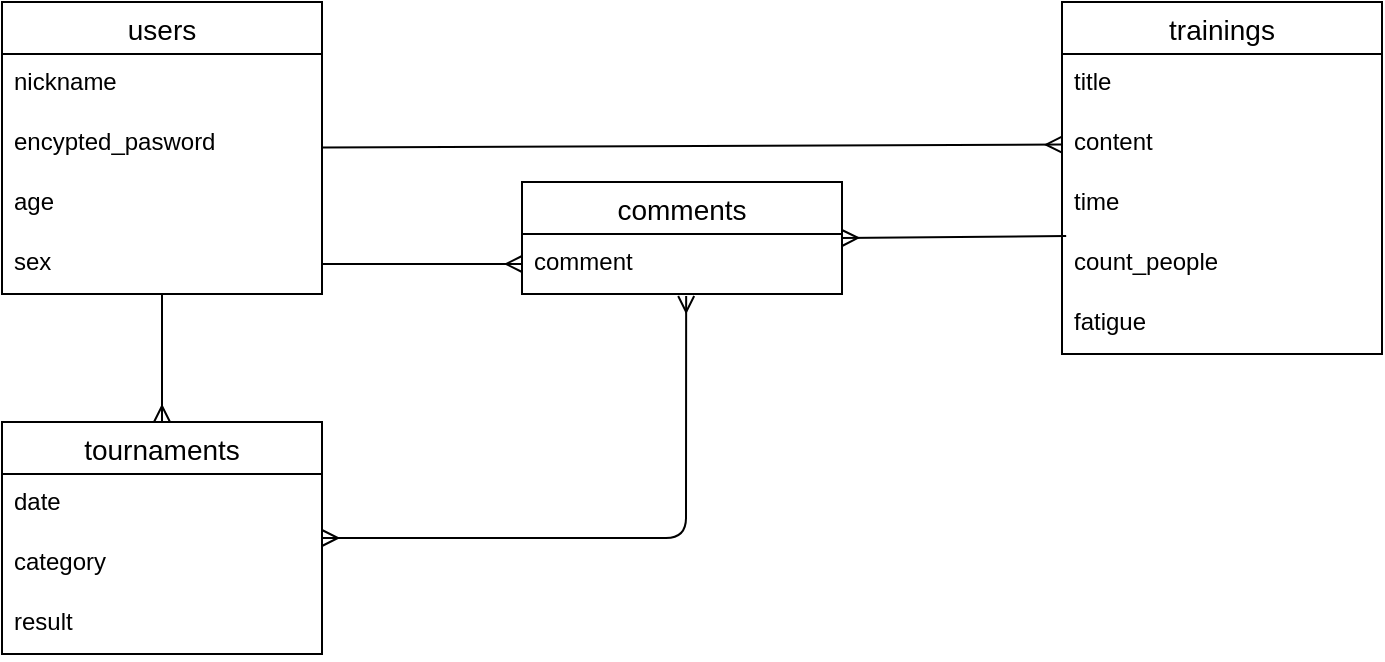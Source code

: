 <mxfile>
    <diagram id="M1B340CkVxvBNC6oEERX" name="ページ1">
        <mxGraphModel dx="1103" dy="570" grid="1" gridSize="10" guides="1" tooltips="1" connect="1" arrows="1" fold="1" page="1" pageScale="1" pageWidth="1169" pageHeight="827" math="0" shadow="0">
            <root>
                <mxCell id="0"/>
                <mxCell id="1" parent="0"/>
                <mxCell id="US7OpU_gsuOdMdJRHNgy-23" style="edgeStyle=none;html=1;entryX=0;entryY=0.5;entryDx=0;entryDy=0;endArrow=ERmany;endFill=0;exitX=1;exitY=0.5;exitDx=0;exitDy=0;startArrow=none;startFill=0;" edge="1" parent="1" source="US7OpU_gsuOdMdJRHNgy-14" target="US7OpU_gsuOdMdJRHNgy-20">
                    <mxGeometry relative="1" as="geometry"/>
                </mxCell>
                <mxCell id="US7OpU_gsuOdMdJRHNgy-25" style="edgeStyle=none;html=1;endArrow=ERmany;endFill=0;startArrow=none;startFill=0;" edge="1" parent="1" source="2" target="US7OpU_gsuOdMdJRHNgy-15">
                    <mxGeometry relative="1" as="geometry"/>
                </mxCell>
                <mxCell id="US7OpU_gsuOdMdJRHNgy-30" style="edgeStyle=none;html=1;entryX=0.5;entryY=0;entryDx=0;entryDy=0;endArrow=ERmany;endFill=0;" edge="1" parent="1" source="2" target="US7OpU_gsuOdMdJRHNgy-26">
                    <mxGeometry relative="1" as="geometry"/>
                </mxCell>
                <mxCell id="2" value="users" style="swimlane;fontStyle=0;childLayout=stackLayout;horizontal=1;startSize=26;horizontalStack=0;resizeParent=1;resizeParentMax=0;resizeLast=0;collapsible=1;marginBottom=0;align=center;fontSize=14;" vertex="1" parent="1">
                    <mxGeometry x="130" y="70" width="160" height="146" as="geometry">
                        <mxRectangle x="70" y="70" width="70" height="26" as="alternateBounds"/>
                    </mxGeometry>
                </mxCell>
                <mxCell id="3" value="nickname" style="text;strokeColor=none;fillColor=none;spacingLeft=4;spacingRight=4;overflow=hidden;rotatable=0;points=[[0,0.5],[1,0.5]];portConstraint=eastwest;fontSize=12;" vertex="1" parent="2">
                    <mxGeometry y="26" width="160" height="30" as="geometry"/>
                </mxCell>
                <mxCell id="4" value="encypted_pasword" style="text;strokeColor=none;fillColor=none;spacingLeft=4;spacingRight=4;overflow=hidden;rotatable=0;points=[[0,0.5],[1,0.5]];portConstraint=eastwest;fontSize=12;" vertex="1" parent="2">
                    <mxGeometry y="56" width="160" height="30" as="geometry"/>
                </mxCell>
                <mxCell id="US7OpU_gsuOdMdJRHNgy-13" value="age" style="text;strokeColor=none;fillColor=none;spacingLeft=4;spacingRight=4;overflow=hidden;rotatable=0;points=[[0,0.5],[1,0.5]];portConstraint=eastwest;fontSize=12;" vertex="1" parent="2">
                    <mxGeometry y="86" width="160" height="30" as="geometry"/>
                </mxCell>
                <mxCell id="US7OpU_gsuOdMdJRHNgy-14" value="sex" style="text;strokeColor=none;fillColor=none;spacingLeft=4;spacingRight=4;overflow=hidden;rotatable=0;points=[[0,0.5],[1,0.5]];portConstraint=eastwest;fontSize=12;" vertex="1" parent="2">
                    <mxGeometry y="116" width="160" height="30" as="geometry"/>
                </mxCell>
                <mxCell id="US7OpU_gsuOdMdJRHNgy-24" value="" style="edgeStyle=none;html=1;endArrow=ERmany;endFill=0;entryX=1;entryY=0.5;entryDx=0;entryDy=0;exitX=0.013;exitY=0.033;exitDx=0;exitDy=0;exitPerimeter=0;startArrow=none;startFill=0;" edge="1" parent="1" source="US7OpU_gsuOdMdJRHNgy-17" target="US7OpU_gsuOdMdJRHNgy-19">
                    <mxGeometry relative="1" as="geometry"/>
                </mxCell>
                <mxCell id="6" value="trainings" style="swimlane;fontStyle=0;childLayout=stackLayout;horizontal=1;startSize=26;horizontalStack=0;resizeParent=1;resizeParentMax=0;resizeLast=0;collapsible=1;marginBottom=0;align=center;fontSize=14;" vertex="1" parent="1">
                    <mxGeometry x="660" y="70" width="160" height="176" as="geometry"/>
                </mxCell>
                <mxCell id="8" value="title" style="text;strokeColor=none;fillColor=none;spacingLeft=4;spacingRight=4;overflow=hidden;rotatable=0;points=[[0,0.5],[1,0.5]];portConstraint=eastwest;fontSize=12;" vertex="1" parent="6">
                    <mxGeometry y="26" width="160" height="30" as="geometry"/>
                </mxCell>
                <mxCell id="US7OpU_gsuOdMdJRHNgy-15" value="content" style="text;strokeColor=none;fillColor=none;spacingLeft=4;spacingRight=4;overflow=hidden;rotatable=0;points=[[0,0.5],[1,0.5]];portConstraint=eastwest;fontSize=12;" vertex="1" parent="6">
                    <mxGeometry y="56" width="160" height="30" as="geometry"/>
                </mxCell>
                <mxCell id="US7OpU_gsuOdMdJRHNgy-16" value="time" style="text;strokeColor=none;fillColor=none;spacingLeft=4;spacingRight=4;overflow=hidden;rotatable=0;points=[[0,0.5],[1,0.5]];portConstraint=eastwest;fontSize=12;" vertex="1" parent="6">
                    <mxGeometry y="86" width="160" height="30" as="geometry"/>
                </mxCell>
                <mxCell id="US7OpU_gsuOdMdJRHNgy-17" value="count_people" style="text;strokeColor=none;fillColor=none;spacingLeft=4;spacingRight=4;overflow=hidden;rotatable=0;points=[[0,0.5],[1,0.5]];portConstraint=eastwest;fontSize=12;" vertex="1" parent="6">
                    <mxGeometry y="116" width="160" height="30" as="geometry"/>
                </mxCell>
                <mxCell id="US7OpU_gsuOdMdJRHNgy-18" value="fatigue" style="text;strokeColor=none;fillColor=none;spacingLeft=4;spacingRight=4;overflow=hidden;rotatable=0;points=[[0,0.5],[1,0.5]];portConstraint=eastwest;fontSize=12;" vertex="1" parent="6">
                    <mxGeometry y="146" width="160" height="30" as="geometry"/>
                </mxCell>
                <mxCell id="US7OpU_gsuOdMdJRHNgy-19" value="comments" style="swimlane;fontStyle=0;childLayout=stackLayout;horizontal=1;startSize=26;horizontalStack=0;resizeParent=1;resizeParentMax=0;resizeLast=0;collapsible=1;marginBottom=0;align=center;fontSize=14;" vertex="1" parent="1">
                    <mxGeometry x="390" y="160" width="160" height="56" as="geometry"/>
                </mxCell>
                <mxCell id="US7OpU_gsuOdMdJRHNgy-20" value="comment" style="text;strokeColor=none;fillColor=none;spacingLeft=4;spacingRight=4;overflow=hidden;rotatable=0;points=[[0,0.5],[1,0.5]];portConstraint=eastwest;fontSize=12;" vertex="1" parent="US7OpU_gsuOdMdJRHNgy-19">
                    <mxGeometry y="26" width="160" height="30" as="geometry"/>
                </mxCell>
                <mxCell id="US7OpU_gsuOdMdJRHNgy-31" style="edgeStyle=none;html=1;entryX=0.513;entryY=1.033;entryDx=0;entryDy=0;entryPerimeter=0;endArrow=ERmany;endFill=0;startArrow=ERmany;startFill=0;" edge="1" parent="1" source="US7OpU_gsuOdMdJRHNgy-26" target="US7OpU_gsuOdMdJRHNgy-20">
                    <mxGeometry relative="1" as="geometry">
                        <Array as="points">
                            <mxPoint x="472" y="338"/>
                        </Array>
                    </mxGeometry>
                </mxCell>
                <mxCell id="US7OpU_gsuOdMdJRHNgy-26" value="tournaments" style="swimlane;fontStyle=0;childLayout=stackLayout;horizontal=1;startSize=26;horizontalStack=0;resizeParent=1;resizeParentMax=0;resizeLast=0;collapsible=1;marginBottom=0;align=center;fontSize=14;" vertex="1" parent="1">
                    <mxGeometry x="130" y="280" width="160" height="116" as="geometry"/>
                </mxCell>
                <mxCell id="US7OpU_gsuOdMdJRHNgy-27" value="date" style="text;strokeColor=none;fillColor=none;spacingLeft=4;spacingRight=4;overflow=hidden;rotatable=0;points=[[0,0.5],[1,0.5]];portConstraint=eastwest;fontSize=12;" vertex="1" parent="US7OpU_gsuOdMdJRHNgy-26">
                    <mxGeometry y="26" width="160" height="30" as="geometry"/>
                </mxCell>
                <mxCell id="US7OpU_gsuOdMdJRHNgy-28" value="category " style="text;strokeColor=none;fillColor=none;spacingLeft=4;spacingRight=4;overflow=hidden;rotatable=0;points=[[0,0.5],[1,0.5]];portConstraint=eastwest;fontSize=12;" vertex="1" parent="US7OpU_gsuOdMdJRHNgy-26">
                    <mxGeometry y="56" width="160" height="30" as="geometry"/>
                </mxCell>
                <mxCell id="US7OpU_gsuOdMdJRHNgy-29" value="result" style="text;strokeColor=none;fillColor=none;spacingLeft=4;spacingRight=4;overflow=hidden;rotatable=0;points=[[0,0.5],[1,0.5]];portConstraint=eastwest;fontSize=12;" vertex="1" parent="US7OpU_gsuOdMdJRHNgy-26">
                    <mxGeometry y="86" width="160" height="30" as="geometry"/>
                </mxCell>
            </root>
        </mxGraphModel>
    </diagram>
</mxfile>